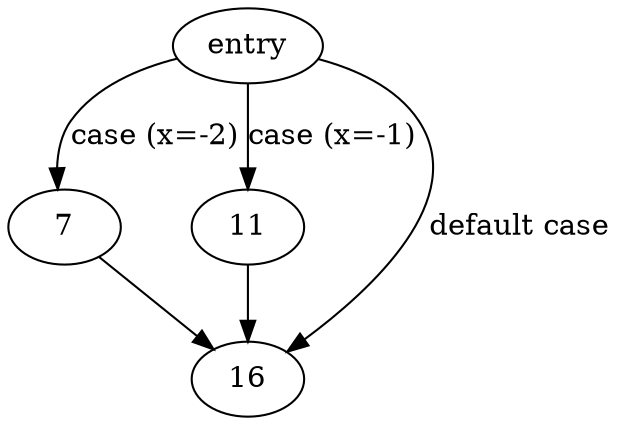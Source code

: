 digraph "copy_acl" {
	// Node definitions.
	5 [label=entry];
	7;
	11;
	16;

	// Edge definitions.
	5 -> 7 [label="case (x=-2)"];
	5 -> 11 [label="case (x=-1)"];
	5 -> 16 [label="default case"];
	7 -> 16;
	11 -> 16;
}